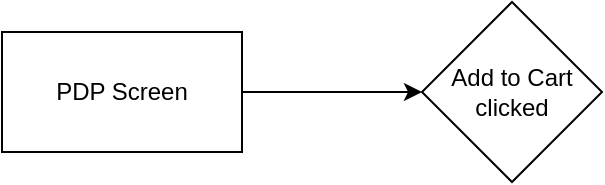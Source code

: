 <mxfile version="15.7.3" type="github">
  <diagram id="lhfPMkftHk_K57z3SqdS" name="Page-1">
    <mxGraphModel dx="1426" dy="777" grid="1" gridSize="10" guides="1" tooltips="1" connect="1" arrows="1" fold="1" page="1" pageScale="1" pageWidth="827" pageHeight="1169" math="0" shadow="0">
      <root>
        <mxCell id="0" />
        <mxCell id="1" parent="0" />
        <mxCell id="X-AjO_8sJmS4SdYN_Y9C-1" value="PDP Screen" style="rounded=0;whiteSpace=wrap;html=1;" vertex="1" parent="1">
          <mxGeometry x="40" y="40" width="120" height="60" as="geometry" />
        </mxCell>
        <mxCell id="X-AjO_8sJmS4SdYN_Y9C-3" value="Add to Cart clicked" style="rhombus;whiteSpace=wrap;html=1;" vertex="1" parent="1">
          <mxGeometry x="250" y="25" width="90" height="90" as="geometry" />
        </mxCell>
        <mxCell id="X-AjO_8sJmS4SdYN_Y9C-4" value="" style="endArrow=classic;html=1;rounded=0;exitX=1;exitY=0.5;exitDx=0;exitDy=0;entryX=0;entryY=0.5;entryDx=0;entryDy=0;" edge="1" parent="1" source="X-AjO_8sJmS4SdYN_Y9C-1" target="X-AjO_8sJmS4SdYN_Y9C-3">
          <mxGeometry width="50" height="50" relative="1" as="geometry">
            <mxPoint x="170" y="160" as="sourcePoint" />
            <mxPoint x="220" y="110" as="targetPoint" />
          </mxGeometry>
        </mxCell>
      </root>
    </mxGraphModel>
  </diagram>
</mxfile>
